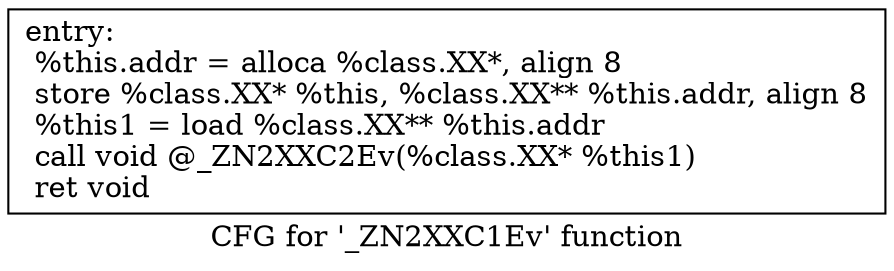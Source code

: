digraph "CFG for '_ZN2XXC1Ev' function" {
	label="CFG for '_ZN2XXC1Ev' function";

	Node0x7fdd3340f1e0 [shape=record,label="{entry:\l  %this.addr = alloca %class.XX*, align 8\l  store %class.XX* %this, %class.XX** %this.addr, align 8\l  %this1 = load %class.XX** %this.addr\l  call void @_ZN2XXC2Ev(%class.XX* %this1)\l  ret void\l}"];
}
